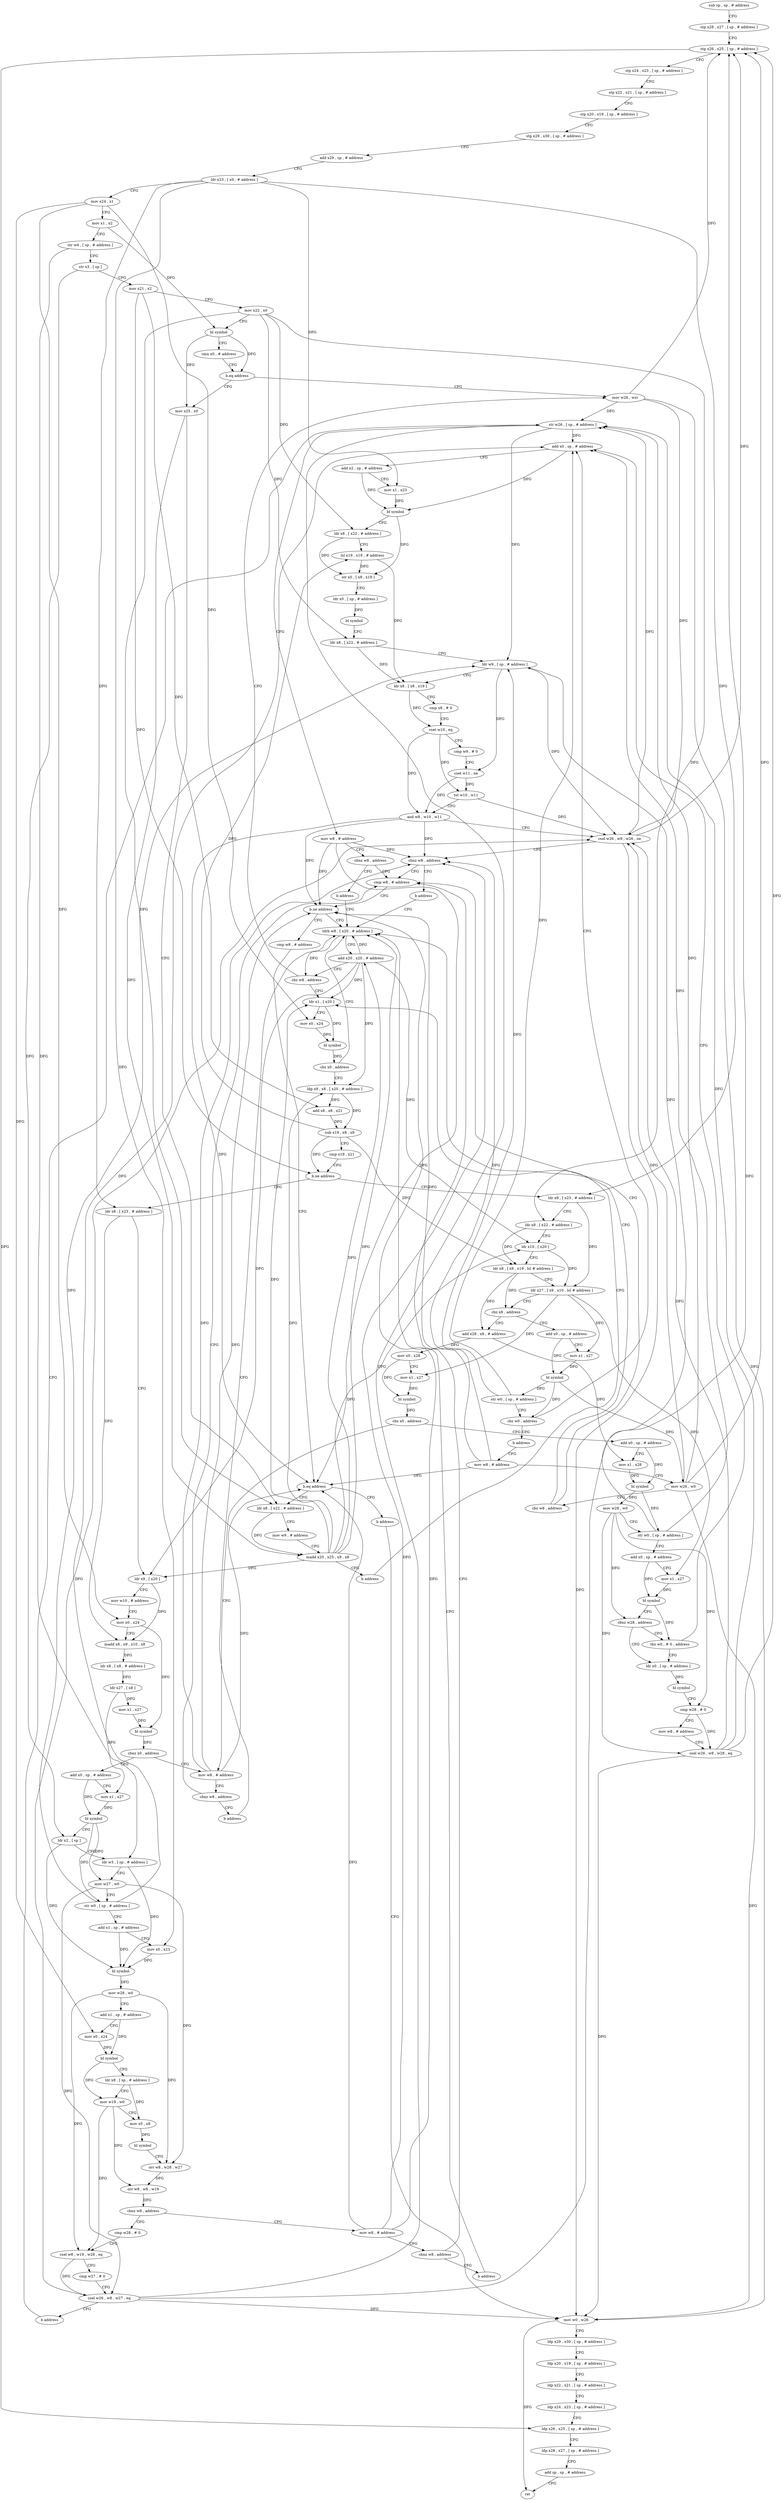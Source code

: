 digraph "func" {
"4253048" [label = "sub sp , sp , # address" ]
"4253052" [label = "stp x28 , x27 , [ sp , # address ]" ]
"4253056" [label = "stp x26 , x25 , [ sp , # address ]" ]
"4253060" [label = "stp x24 , x23 , [ sp , # address ]" ]
"4253064" [label = "stp x22 , x21 , [ sp , # address ]" ]
"4253068" [label = "stp x20 , x19 , [ sp , # address ]" ]
"4253072" [label = "stp x29 , x30 , [ sp , # address ]" ]
"4253076" [label = "add x29 , sp , # address" ]
"4253080" [label = "ldr x23 , [ x0 , # address ]" ]
"4253084" [label = "mov x24 , x1" ]
"4253088" [label = "mov x1 , x2" ]
"4253092" [label = "str w4 , [ sp , # address ]" ]
"4253096" [label = "str x3 , [ sp ]" ]
"4253100" [label = "mov x21 , x2" ]
"4253104" [label = "mov x22 , x0" ]
"4253108" [label = "bl symbol" ]
"4253112" [label = "cmn x0 , # address" ]
"4253116" [label = "b.eq address" ]
"4253616" [label = "mov w26 , wzr" ]
"4253120" [label = "mov x25 , x0" ]
"4253620" [label = "mov w0 , w26" ]
"4253124" [label = "ldr x8 , [ x22 , # address ]" ]
"4253172" [label = "ldr x1 , [ x20 ]" ]
"4253176" [label = "mov x0 , x24" ]
"4253180" [label = "bl symbol" ]
"4253184" [label = "cbz x0 , address" ]
"4253160" [label = "ldrb w8 , [ x20 , # address ]" ]
"4253188" [label = "ldp x9 , x8 , [ x20 , # address ]" ]
"4253164" [label = "add x20 , x20 , # address" ]
"4253168" [label = "cbz w8 , address" ]
"4253192" [label = "add x8 , x8 , x21" ]
"4253196" [label = "sub x19 , x8 , x9" ]
"4253200" [label = "cmp x19 , x21" ]
"4253204" [label = "b.ne address" ]
"4253344" [label = "ldr x9 , [ x23 , # address ]" ]
"4253208" [label = "ldr x8 , [ x23 , # address ]" ]
"4253348" [label = "ldr x8 , [ x22 , # address ]" ]
"4253352" [label = "ldr x10 , [ x20 ]" ]
"4253356" [label = "ldr x8 , [ x8 , x19 , lsl # address ]" ]
"4253360" [label = "ldr x27 , [ x9 , x10 , lsl # address ]" ]
"4253364" [label = "cbz x8 , address" ]
"4253400" [label = "add x0 , sp , # address" ]
"4253368" [label = "add x28 , x8 , # address" ]
"4253212" [label = "ldr x9 , [ x20 ]" ]
"4253216" [label = "mov w10 , # address" ]
"4253220" [label = "mov x0 , x24" ]
"4253224" [label = "madd x8 , x9 , x10 , x8" ]
"4253228" [label = "ldr x8 , [ x8 , # address ]" ]
"4253232" [label = "ldr x27 , [ x8 ]" ]
"4253236" [label = "mov x1 , x27" ]
"4253240" [label = "bl symbol" ]
"4253244" [label = "cbnz x0 , address" ]
"4253388" [label = "mov w8 , # address" ]
"4253248" [label = "add x0 , sp , # address" ]
"4253404" [label = "mov x1 , x27" ]
"4253408" [label = "bl symbol" ]
"4253412" [label = "str w0 , [ sp , # address ]" ]
"4253416" [label = "cbz w0 , address" ]
"4253464" [label = "add x0 , sp , # address" ]
"4253420" [label = "b address" ]
"4253372" [label = "mov x0 , x28" ]
"4253376" [label = "mov x1 , x27" ]
"4253380" [label = "bl symbol" ]
"4253384" [label = "cbz x0 , address" ]
"4253424" [label = "add x0 , sp , # address" ]
"4253392" [label = "cbnz w8 , address" ]
"4253152" [label = "cmp w8 , # address" ]
"4253396" [label = "b address" ]
"4253252" [label = "mov x1 , x27" ]
"4253256" [label = "bl symbol" ]
"4253260" [label = "ldr x2 , [ sp ]" ]
"4253264" [label = "ldr w3 , [ sp , # address ]" ]
"4253268" [label = "mov w27 , w0" ]
"4253272" [label = "str w0 , [ sp , # address ]" ]
"4253276" [label = "add x1 , sp , # address" ]
"4253280" [label = "mov x0 , x23" ]
"4253284" [label = "bl symbol" ]
"4253288" [label = "mov w28 , w0" ]
"4253292" [label = "add x1 , sp , # address" ]
"4253296" [label = "mov x0 , x24" ]
"4253300" [label = "bl symbol" ]
"4253304" [label = "ldr x8 , [ sp , # address ]" ]
"4253308" [label = "mov w19 , w0" ]
"4253312" [label = "mov x0 , x8" ]
"4253316" [label = "bl symbol" ]
"4253320" [label = "orr w8 , w28 , w27" ]
"4253324" [label = "orr w8 , w8 , w19" ]
"4253328" [label = "cbnz w8 , address" ]
"4253548" [label = "cmp w28 , # 0" ]
"4253332" [label = "mov w8 , # address" ]
"4253468" [label = "add x2 , sp , # address" ]
"4253472" [label = "mov x1 , x23" ]
"4253476" [label = "bl symbol" ]
"4253480" [label = "ldr x8 , [ x22 , # address ]" ]
"4253484" [label = "lsl x19 , x19 , # address" ]
"4253488" [label = "str x0 , [ x8 , x19 ]" ]
"4253492" [label = "ldr x0 , [ sp , # address ]" ]
"4253496" [label = "bl symbol" ]
"4253500" [label = "ldr x8 , [ x22 , # address ]" ]
"4253504" [label = "ldr w9 , [ sp , # address ]" ]
"4253508" [label = "ldr x8 , [ x8 , x19 ]" ]
"4253512" [label = "cmp x8 , # 0" ]
"4253516" [label = "cset w10 , eq" ]
"4253520" [label = "cmp w9 , # 0" ]
"4253524" [label = "cset w11 , ne" ]
"4253528" [label = "tst w10 , w11" ]
"4253532" [label = "and w8 , w10 , w11" ]
"4253536" [label = "csel w26 , w9 , w26 , ne" ]
"4253540" [label = "cbnz w8 , address" ]
"4253544" [label = "b address" ]
"4253140" [label = "mov w8 , # address" ]
"4253428" [label = "mov x1 , x28" ]
"4253432" [label = "bl symbol" ]
"4253436" [label = "mov w28 , w0" ]
"4253440" [label = "str w0 , [ sp , # address ]" ]
"4253444" [label = "add x0 , sp , # address" ]
"4253448" [label = "mov x1 , x27" ]
"4253452" [label = "bl symbol" ]
"4253456" [label = "cbnz w28 , address" ]
"4253568" [label = "ldr x0 , [ sp , # address ]" ]
"4253460" [label = "tbz w0 , # 0 , address" ]
"4253156" [label = "b.ne address" ]
"4253604" [label = "cmp w8 , # address" ]
"4253552" [label = "csel w8 , w19 , w28 , eq" ]
"4253556" [label = "cmp w27 , # 0" ]
"4253560" [label = "csel w26 , w8 , w27 , eq" ]
"4253564" [label = "b address" ]
"4253588" [label = "str w26 , [ sp , # address ]" ]
"4253336" [label = "cbnz w8 , address" ]
"4253340" [label = "b address" ]
"4253144" [label = "mov w26 , w0" ]
"4253148" [label = "cbz w8 , address" ]
"4253572" [label = "bl symbol" ]
"4253576" [label = "cmp w28 , # 0" ]
"4253580" [label = "mov w8 , # address" ]
"4253584" [label = "csel w26 , w8 , w28 , eq" ]
"4253608" [label = "b.eq address" ]
"4253612" [label = "b address" ]
"4253592" [label = "mov w8 , # address" ]
"4253596" [label = "cbnz w8 , address" ]
"4253600" [label = "b address" ]
"4253128" [label = "mov w9 , # address" ]
"4253132" [label = "madd x20 , x25 , x9 , x8" ]
"4253136" [label = "b address" ]
"4253624" [label = "ldp x29 , x30 , [ sp , # address ]" ]
"4253628" [label = "ldp x20 , x19 , [ sp , # address ]" ]
"4253632" [label = "ldp x22 , x21 , [ sp , # address ]" ]
"4253636" [label = "ldp x24 , x23 , [ sp , # address ]" ]
"4253640" [label = "ldp x26 , x25 , [ sp , # address ]" ]
"4253644" [label = "ldp x28 , x27 , [ sp , # address ]" ]
"4253648" [label = "add sp , sp , # address" ]
"4253652" [label = "ret" ]
"4253048" -> "4253052" [ label = "CFG" ]
"4253052" -> "4253056" [ label = "CFG" ]
"4253056" -> "4253060" [ label = "CFG" ]
"4253056" -> "4253640" [ label = "DFG" ]
"4253060" -> "4253064" [ label = "CFG" ]
"4253064" -> "4253068" [ label = "CFG" ]
"4253068" -> "4253072" [ label = "CFG" ]
"4253072" -> "4253076" [ label = "CFG" ]
"4253076" -> "4253080" [ label = "CFG" ]
"4253080" -> "4253084" [ label = "CFG" ]
"4253080" -> "4253344" [ label = "DFG" ]
"4253080" -> "4253208" [ label = "DFG" ]
"4253080" -> "4253280" [ label = "DFG" ]
"4253080" -> "4253472" [ label = "DFG" ]
"4253084" -> "4253088" [ label = "CFG" ]
"4253084" -> "4253176" [ label = "DFG" ]
"4253084" -> "4253220" [ label = "DFG" ]
"4253084" -> "4253296" [ label = "DFG" ]
"4253088" -> "4253092" [ label = "CFG" ]
"4253088" -> "4253108" [ label = "DFG" ]
"4253092" -> "4253096" [ label = "CFG" ]
"4253092" -> "4253264" [ label = "DFG" ]
"4253096" -> "4253100" [ label = "CFG" ]
"4253096" -> "4253260" [ label = "DFG" ]
"4253100" -> "4253104" [ label = "CFG" ]
"4253100" -> "4253192" [ label = "DFG" ]
"4253100" -> "4253204" [ label = "DFG" ]
"4253104" -> "4253108" [ label = "CFG" ]
"4253104" -> "4253124" [ label = "DFG" ]
"4253104" -> "4253348" [ label = "DFG" ]
"4253104" -> "4253480" [ label = "DFG" ]
"4253104" -> "4253500" [ label = "DFG" ]
"4253108" -> "4253112" [ label = "CFG" ]
"4253108" -> "4253116" [ label = "DFG" ]
"4253108" -> "4253120" [ label = "DFG" ]
"4253112" -> "4253116" [ label = "CFG" ]
"4253116" -> "4253616" [ label = "CFG" ]
"4253116" -> "4253120" [ label = "CFG" ]
"4253616" -> "4253620" [ label = "DFG" ]
"4253616" -> "4253056" [ label = "DFG" ]
"4253616" -> "4253588" [ label = "DFG" ]
"4253616" -> "4253536" [ label = "DFG" ]
"4253120" -> "4253124" [ label = "CFG" ]
"4253120" -> "4253132" [ label = "DFG" ]
"4253620" -> "4253624" [ label = "CFG" ]
"4253620" -> "4253652" [ label = "DFG" ]
"4253124" -> "4253128" [ label = "CFG" ]
"4253124" -> "4253132" [ label = "DFG" ]
"4253172" -> "4253176" [ label = "CFG" ]
"4253172" -> "4253180" [ label = "DFG" ]
"4253176" -> "4253180" [ label = "DFG" ]
"4253180" -> "4253184" [ label = "DFG" ]
"4253184" -> "4253160" [ label = "CFG" ]
"4253184" -> "4253188" [ label = "CFG" ]
"4253160" -> "4253164" [ label = "CFG" ]
"4253160" -> "4253168" [ label = "DFG" ]
"4253188" -> "4253192" [ label = "DFG" ]
"4253188" -> "4253196" [ label = "DFG" ]
"4253164" -> "4253168" [ label = "CFG" ]
"4253164" -> "4253172" [ label = "DFG" ]
"4253164" -> "4253160" [ label = "DFG" ]
"4253164" -> "4253188" [ label = "DFG" ]
"4253164" -> "4253352" [ label = "DFG" ]
"4253164" -> "4253212" [ label = "DFG" ]
"4253168" -> "4253616" [ label = "CFG" ]
"4253168" -> "4253172" [ label = "CFG" ]
"4253192" -> "4253196" [ label = "DFG" ]
"4253196" -> "4253200" [ label = "CFG" ]
"4253196" -> "4253204" [ label = "DFG" ]
"4253196" -> "4253356" [ label = "DFG" ]
"4253196" -> "4253484" [ label = "DFG" ]
"4253200" -> "4253204" [ label = "CFG" ]
"4253204" -> "4253344" [ label = "CFG" ]
"4253204" -> "4253208" [ label = "CFG" ]
"4253344" -> "4253348" [ label = "CFG" ]
"4253344" -> "4253360" [ label = "DFG" ]
"4253208" -> "4253212" [ label = "CFG" ]
"4253208" -> "4253224" [ label = "DFG" ]
"4253348" -> "4253352" [ label = "CFG" ]
"4253348" -> "4253356" [ label = "DFG" ]
"4253352" -> "4253356" [ label = "CFG" ]
"4253352" -> "4253360" [ label = "DFG" ]
"4253356" -> "4253360" [ label = "CFG" ]
"4253356" -> "4253364" [ label = "DFG" ]
"4253356" -> "4253368" [ label = "DFG" ]
"4253360" -> "4253364" [ label = "CFG" ]
"4253360" -> "4253404" [ label = "DFG" ]
"4253360" -> "4253376" [ label = "DFG" ]
"4253360" -> "4253448" [ label = "DFG" ]
"4253364" -> "4253400" [ label = "CFG" ]
"4253364" -> "4253368" [ label = "CFG" ]
"4253400" -> "4253404" [ label = "CFG" ]
"4253400" -> "4253408" [ label = "DFG" ]
"4253368" -> "4253372" [ label = "DFG" ]
"4253368" -> "4253428" [ label = "DFG" ]
"4253212" -> "4253216" [ label = "CFG" ]
"4253212" -> "4253224" [ label = "DFG" ]
"4253216" -> "4253220" [ label = "CFG" ]
"4253220" -> "4253224" [ label = "CFG" ]
"4253220" -> "4253240" [ label = "DFG" ]
"4253224" -> "4253228" [ label = "DFG" ]
"4253228" -> "4253232" [ label = "DFG" ]
"4253232" -> "4253236" [ label = "DFG" ]
"4253232" -> "4253252" [ label = "DFG" ]
"4253236" -> "4253240" [ label = "DFG" ]
"4253240" -> "4253244" [ label = "DFG" ]
"4253244" -> "4253388" [ label = "CFG" ]
"4253244" -> "4253248" [ label = "CFG" ]
"4253388" -> "4253392" [ label = "CFG" ]
"4253388" -> "4253156" [ label = "DFG" ]
"4253388" -> "4253608" [ label = "DFG" ]
"4253388" -> "4253540" [ label = "DFG" ]
"4253248" -> "4253252" [ label = "CFG" ]
"4253248" -> "4253256" [ label = "DFG" ]
"4253404" -> "4253408" [ label = "DFG" ]
"4253408" -> "4253412" [ label = "DFG" ]
"4253408" -> "4253416" [ label = "DFG" ]
"4253408" -> "4253144" [ label = "DFG" ]
"4253412" -> "4253416" [ label = "CFG" ]
"4253412" -> "4253504" [ label = "DFG" ]
"4253412" -> "4253464" [ label = "DFG" ]
"4253416" -> "4253464" [ label = "CFG" ]
"4253416" -> "4253420" [ label = "CFG" ]
"4253464" -> "4253468" [ label = "CFG" ]
"4253464" -> "4253476" [ label = "DFG" ]
"4253420" -> "4253140" [ label = "CFG" ]
"4253372" -> "4253376" [ label = "CFG" ]
"4253372" -> "4253380" [ label = "DFG" ]
"4253376" -> "4253380" [ label = "DFG" ]
"4253380" -> "4253384" [ label = "DFG" ]
"4253384" -> "4253424" [ label = "CFG" ]
"4253384" -> "4253388" [ label = "CFG" ]
"4253424" -> "4253428" [ label = "CFG" ]
"4253424" -> "4253432" [ label = "DFG" ]
"4253392" -> "4253152" [ label = "CFG" ]
"4253392" -> "4253396" [ label = "CFG" ]
"4253152" -> "4253156" [ label = "CFG" ]
"4253396" -> "4253160" [ label = "CFG" ]
"4253252" -> "4253256" [ label = "DFG" ]
"4253256" -> "4253260" [ label = "CFG" ]
"4253256" -> "4253268" [ label = "DFG" ]
"4253256" -> "4253272" [ label = "DFG" ]
"4253260" -> "4253264" [ label = "CFG" ]
"4253260" -> "4253284" [ label = "DFG" ]
"4253264" -> "4253268" [ label = "CFG" ]
"4253264" -> "4253284" [ label = "DFG" ]
"4253268" -> "4253272" [ label = "CFG" ]
"4253268" -> "4253320" [ label = "DFG" ]
"4253268" -> "4253560" [ label = "DFG" ]
"4253272" -> "4253276" [ label = "CFG" ]
"4253272" -> "4253504" [ label = "DFG" ]
"4253272" -> "4253464" [ label = "DFG" ]
"4253276" -> "4253280" [ label = "CFG" ]
"4253276" -> "4253284" [ label = "DFG" ]
"4253280" -> "4253284" [ label = "DFG" ]
"4253284" -> "4253288" [ label = "DFG" ]
"4253288" -> "4253292" [ label = "CFG" ]
"4253288" -> "4253320" [ label = "DFG" ]
"4253288" -> "4253552" [ label = "DFG" ]
"4253292" -> "4253296" [ label = "CFG" ]
"4253292" -> "4253300" [ label = "DFG" ]
"4253296" -> "4253300" [ label = "DFG" ]
"4253300" -> "4253304" [ label = "CFG" ]
"4253300" -> "4253308" [ label = "DFG" ]
"4253304" -> "4253308" [ label = "CFG" ]
"4253304" -> "4253312" [ label = "DFG" ]
"4253308" -> "4253312" [ label = "CFG" ]
"4253308" -> "4253324" [ label = "DFG" ]
"4253308" -> "4253552" [ label = "DFG" ]
"4253312" -> "4253316" [ label = "DFG" ]
"4253316" -> "4253320" [ label = "CFG" ]
"4253320" -> "4253324" [ label = "DFG" ]
"4253324" -> "4253328" [ label = "DFG" ]
"4253328" -> "4253548" [ label = "CFG" ]
"4253328" -> "4253332" [ label = "CFG" ]
"4253548" -> "4253552" [ label = "CFG" ]
"4253332" -> "4253336" [ label = "CFG" ]
"4253332" -> "4253156" [ label = "DFG" ]
"4253332" -> "4253608" [ label = "DFG" ]
"4253332" -> "4253540" [ label = "DFG" ]
"4253468" -> "4253472" [ label = "CFG" ]
"4253468" -> "4253476" [ label = "DFG" ]
"4253472" -> "4253476" [ label = "DFG" ]
"4253476" -> "4253480" [ label = "CFG" ]
"4253476" -> "4253488" [ label = "DFG" ]
"4253480" -> "4253484" [ label = "CFG" ]
"4253480" -> "4253488" [ label = "DFG" ]
"4253484" -> "4253488" [ label = "DFG" ]
"4253484" -> "4253508" [ label = "DFG" ]
"4253488" -> "4253492" [ label = "CFG" ]
"4253492" -> "4253496" [ label = "DFG" ]
"4253496" -> "4253500" [ label = "CFG" ]
"4253500" -> "4253504" [ label = "CFG" ]
"4253500" -> "4253508" [ label = "DFG" ]
"4253504" -> "4253508" [ label = "CFG" ]
"4253504" -> "4253524" [ label = "DFG" ]
"4253504" -> "4253536" [ label = "DFG" ]
"4253508" -> "4253512" [ label = "CFG" ]
"4253508" -> "4253516" [ label = "DFG" ]
"4253512" -> "4253516" [ label = "CFG" ]
"4253516" -> "4253520" [ label = "CFG" ]
"4253516" -> "4253528" [ label = "DFG" ]
"4253516" -> "4253532" [ label = "DFG" ]
"4253520" -> "4253524" [ label = "CFG" ]
"4253524" -> "4253528" [ label = "DFG" ]
"4253524" -> "4253532" [ label = "DFG" ]
"4253528" -> "4253532" [ label = "CFG" ]
"4253528" -> "4253536" [ label = "DFG" ]
"4253532" -> "4253536" [ label = "CFG" ]
"4253532" -> "4253156" [ label = "DFG" ]
"4253532" -> "4253608" [ label = "DFG" ]
"4253532" -> "4253540" [ label = "DFG" ]
"4253536" -> "4253540" [ label = "CFG" ]
"4253536" -> "4253056" [ label = "DFG" ]
"4253536" -> "4253620" [ label = "DFG" ]
"4253536" -> "4253588" [ label = "DFG" ]
"4253540" -> "4253152" [ label = "CFG" ]
"4253540" -> "4253544" [ label = "CFG" ]
"4253544" -> "4253160" [ label = "CFG" ]
"4253140" -> "4253144" [ label = "CFG" ]
"4253140" -> "4253156" [ label = "DFG" ]
"4253140" -> "4253608" [ label = "DFG" ]
"4253140" -> "4253540" [ label = "DFG" ]
"4253428" -> "4253432" [ label = "DFG" ]
"4253432" -> "4253436" [ label = "DFG" ]
"4253432" -> "4253440" [ label = "DFG" ]
"4253436" -> "4253440" [ label = "CFG" ]
"4253436" -> "4253456" [ label = "DFG" ]
"4253436" -> "4253576" [ label = "DFG" ]
"4253436" -> "4253584" [ label = "DFG" ]
"4253440" -> "4253444" [ label = "CFG" ]
"4253440" -> "4253464" [ label = "DFG" ]
"4253440" -> "4253504" [ label = "DFG" ]
"4253444" -> "4253448" [ label = "CFG" ]
"4253444" -> "4253452" [ label = "DFG" ]
"4253448" -> "4253452" [ label = "DFG" ]
"4253452" -> "4253456" [ label = "CFG" ]
"4253452" -> "4253460" [ label = "DFG" ]
"4253456" -> "4253568" [ label = "CFG" ]
"4253456" -> "4253460" [ label = "CFG" ]
"4253568" -> "4253572" [ label = "DFG" ]
"4253460" -> "4253568" [ label = "CFG" ]
"4253460" -> "4253464" [ label = "CFG" ]
"4253156" -> "4253604" [ label = "CFG" ]
"4253156" -> "4253160" [ label = "CFG" ]
"4253604" -> "4253608" [ label = "CFG" ]
"4253552" -> "4253556" [ label = "CFG" ]
"4253552" -> "4253560" [ label = "DFG" ]
"4253556" -> "4253560" [ label = "CFG" ]
"4253560" -> "4253564" [ label = "CFG" ]
"4253560" -> "4253056" [ label = "DFG" ]
"4253560" -> "4253620" [ label = "DFG" ]
"4253560" -> "4253588" [ label = "DFG" ]
"4253560" -> "4253536" [ label = "DFG" ]
"4253564" -> "4253588" [ label = "CFG" ]
"4253588" -> "4253592" [ label = "CFG" ]
"4253588" -> "4253464" [ label = "DFG" ]
"4253588" -> "4253504" [ label = "DFG" ]
"4253336" -> "4253152" [ label = "CFG" ]
"4253336" -> "4253340" [ label = "CFG" ]
"4253340" -> "4253160" [ label = "CFG" ]
"4253144" -> "4253148" [ label = "CFG" ]
"4253144" -> "4253056" [ label = "DFG" ]
"4253144" -> "4253620" [ label = "DFG" ]
"4253144" -> "4253588" [ label = "DFG" ]
"4253144" -> "4253536" [ label = "DFG" ]
"4253148" -> "4253160" [ label = "CFG" ]
"4253148" -> "4253152" [ label = "CFG" ]
"4253572" -> "4253576" [ label = "CFG" ]
"4253576" -> "4253580" [ label = "CFG" ]
"4253576" -> "4253584" [ label = "DFG" ]
"4253580" -> "4253584" [ label = "CFG" ]
"4253584" -> "4253588" [ label = "DFG" ]
"4253584" -> "4253056" [ label = "DFG" ]
"4253584" -> "4253620" [ label = "DFG" ]
"4253584" -> "4253536" [ label = "DFG" ]
"4253608" -> "4253124" [ label = "CFG" ]
"4253608" -> "4253612" [ label = "CFG" ]
"4253612" -> "4253620" [ label = "CFG" ]
"4253592" -> "4253596" [ label = "CFG" ]
"4253592" -> "4253156" [ label = "DFG" ]
"4253592" -> "4253608" [ label = "DFG" ]
"4253592" -> "4253540" [ label = "DFG" ]
"4253596" -> "4253152" [ label = "CFG" ]
"4253596" -> "4253600" [ label = "CFG" ]
"4253600" -> "4253160" [ label = "CFG" ]
"4253128" -> "4253132" [ label = "CFG" ]
"4253132" -> "4253136" [ label = "CFG" ]
"4253132" -> "4253172" [ label = "DFG" ]
"4253132" -> "4253160" [ label = "DFG" ]
"4253132" -> "4253164" [ label = "DFG" ]
"4253132" -> "4253188" [ label = "DFG" ]
"4253132" -> "4253352" [ label = "DFG" ]
"4253132" -> "4253212" [ label = "DFG" ]
"4253136" -> "4253172" [ label = "CFG" ]
"4253624" -> "4253628" [ label = "CFG" ]
"4253628" -> "4253632" [ label = "CFG" ]
"4253632" -> "4253636" [ label = "CFG" ]
"4253636" -> "4253640" [ label = "CFG" ]
"4253640" -> "4253644" [ label = "CFG" ]
"4253644" -> "4253648" [ label = "CFG" ]
"4253648" -> "4253652" [ label = "CFG" ]
}
